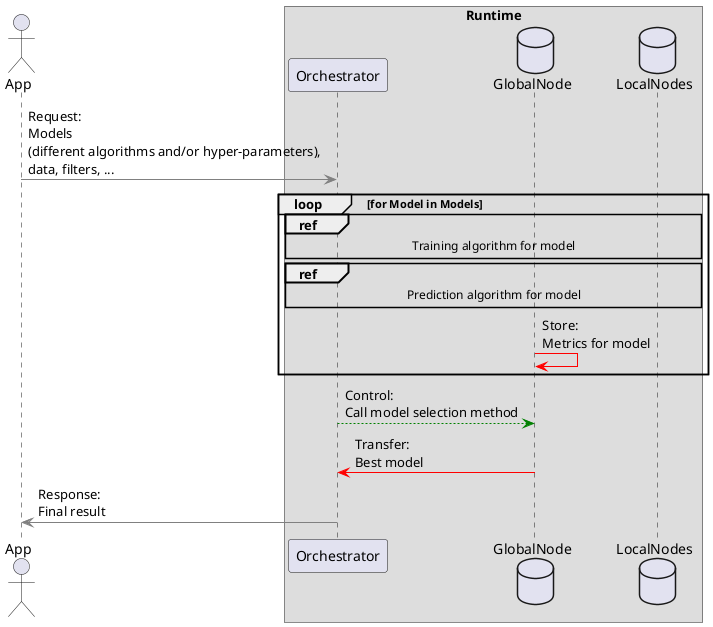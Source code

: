 @startuml
actor App 
box "Runtime"
participant Orchestrator
database GlobalNode
database LocalNodes
end box

App -[#gray]> Orchestrator: Request:\nModels\n(different algorithms and/or hyper-parameters),\ndata, filters, ...

loop for Model in Models
    ref over Orchestrator, LocalNodes, GlobalNode :Training algorithm for model
    ref over Orchestrator, LocalNodes, GlobalNode :Prediction algorithm for model
    GlobalNode -[#red]> GlobalNode: Store:\nMetrics for model
end
Orchestrator -[#green]-> GlobalNode: Control:\nCall model selection method
GlobalNode -[#red]> Orchestrator: Transfer:\nBest model

Orchestrator -[#gray]> App: Response:\nFinal result
@enduml
